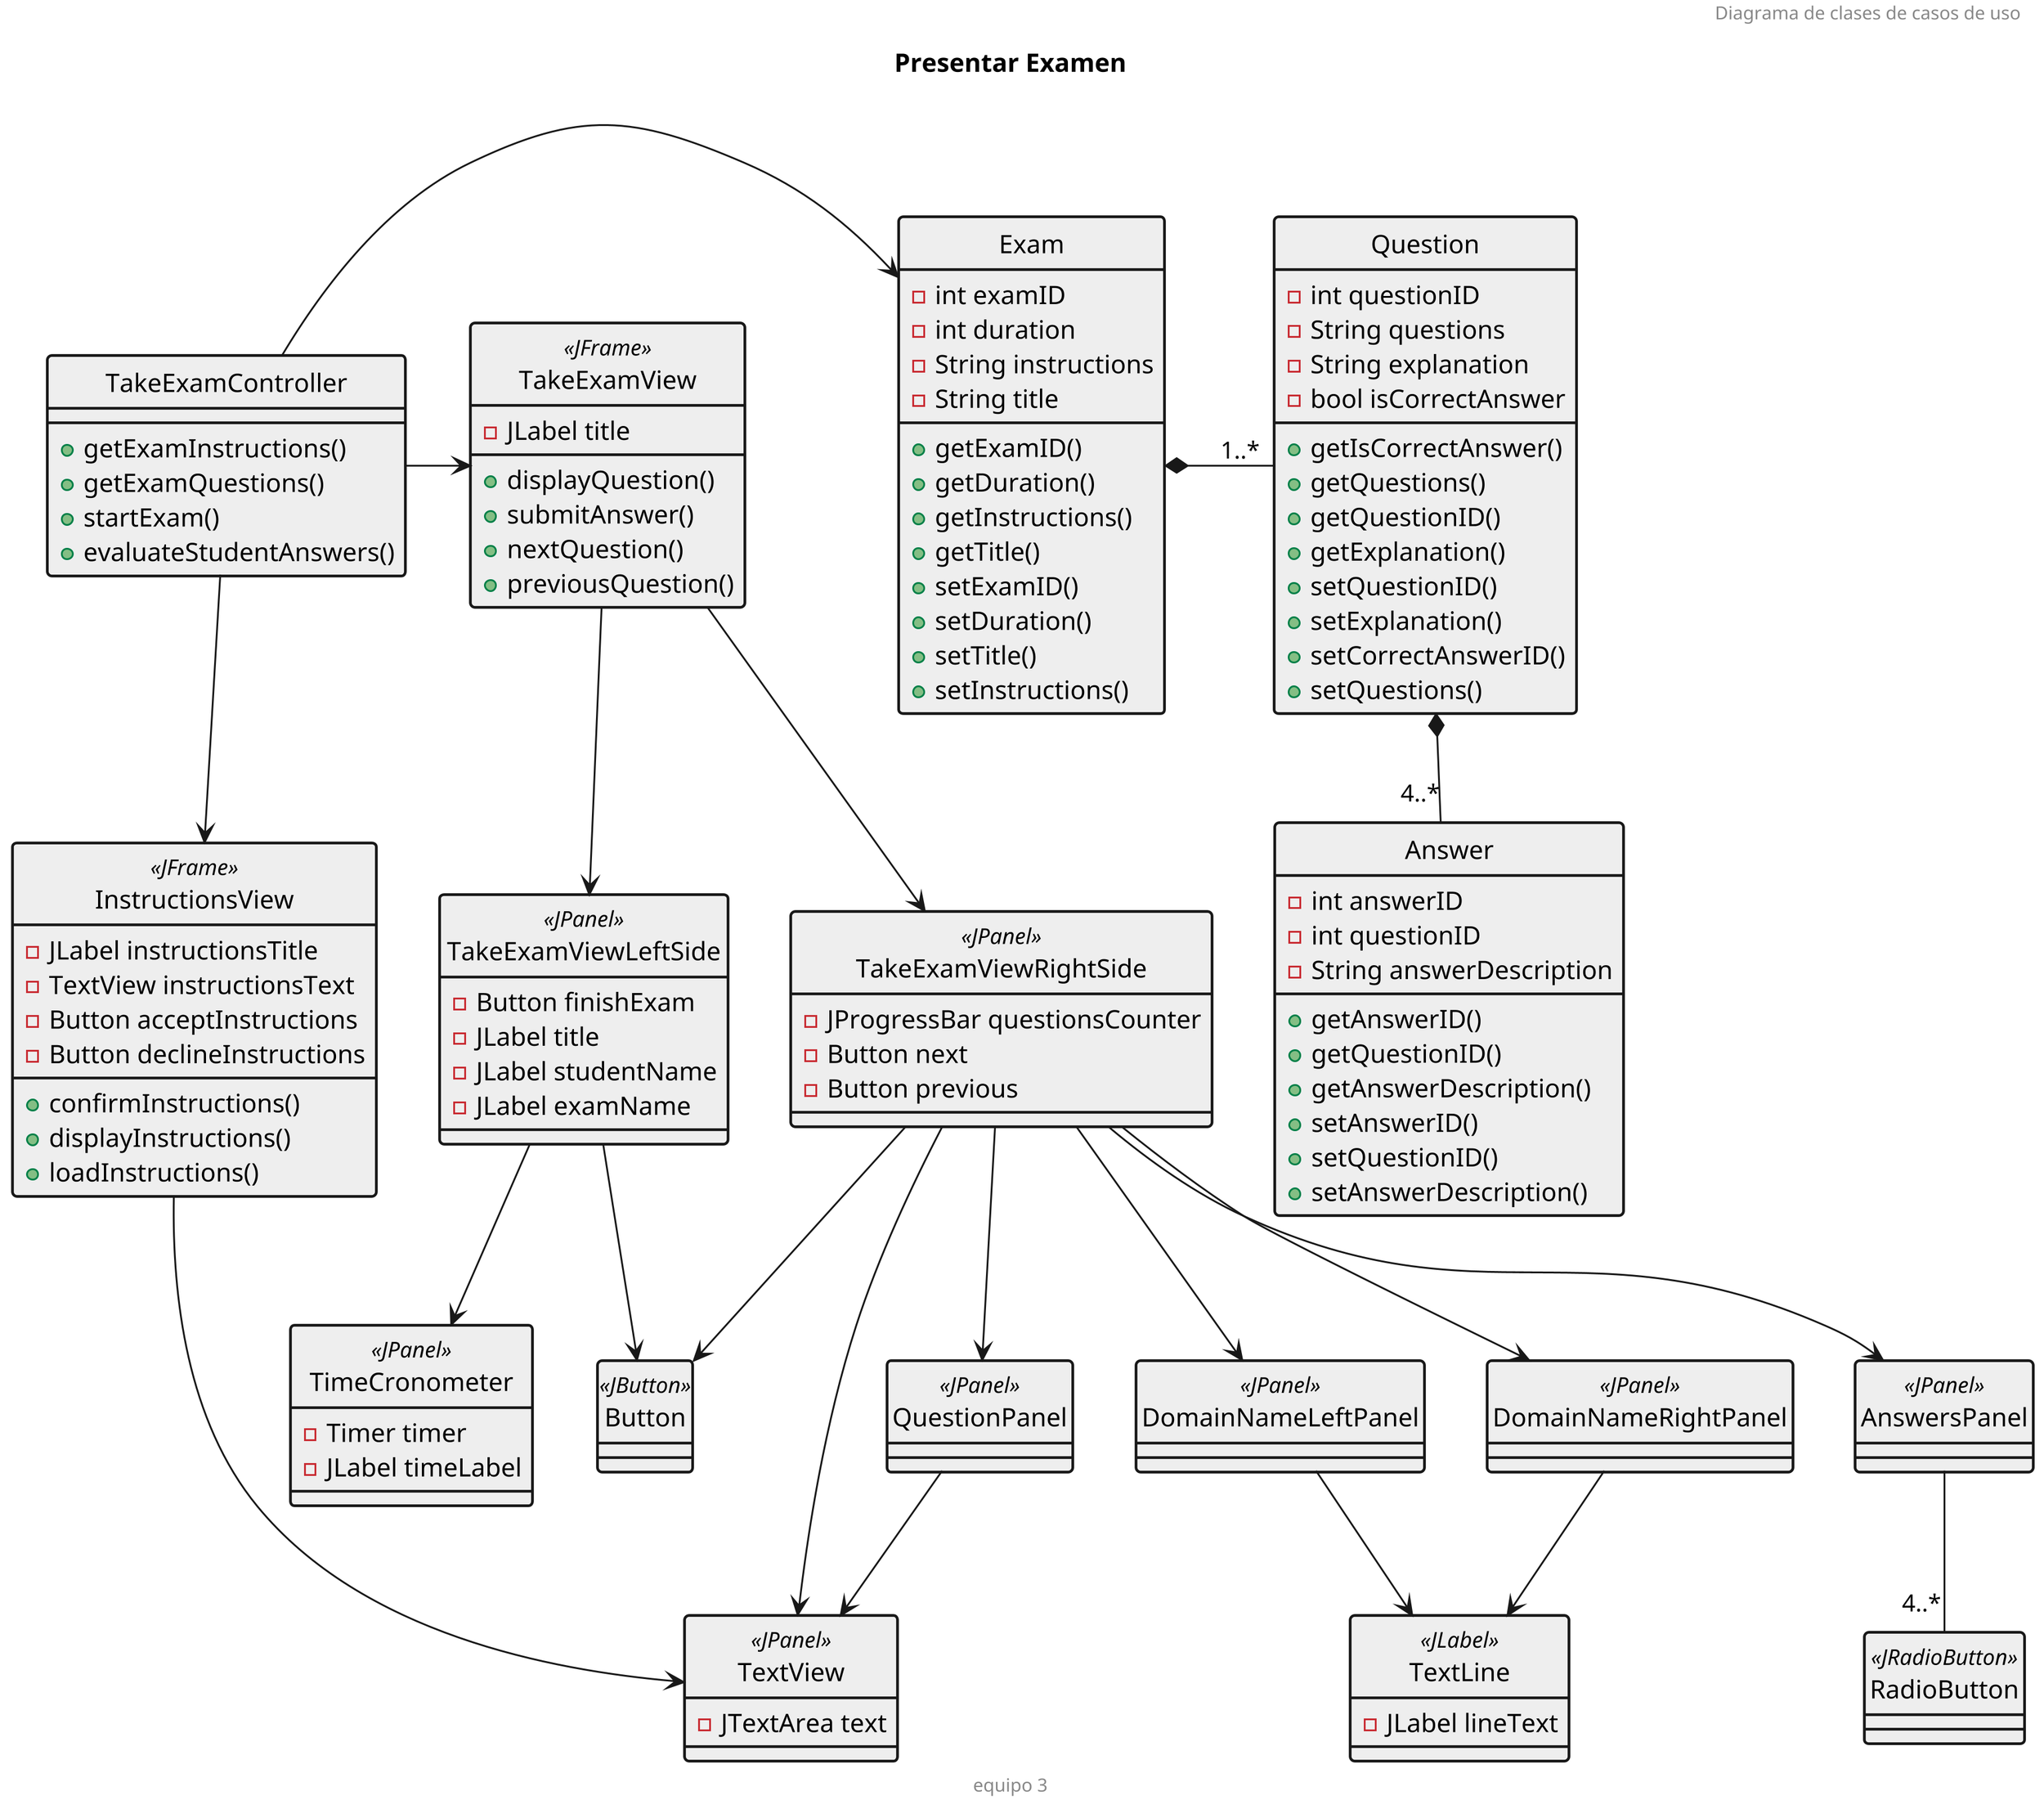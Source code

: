 @startuml "Diagrama de clases"
header Diagrama de clases de casos de uso
title  Presentar Examen 
footer equipo 3

skinparam style strictuml
skinparam ClassBackGroundColor EEEEEE
skinparam ClassBorderThickness 1.5
skinparam dpi 300

class InstructionsView <<JFrame>>{
    -JLabel instructionsTitle
    -TextView instructionsText
    -Button acceptInstructions
    -Button declineInstructions
    +confirmInstructions()
    +displayInstructions()
    +loadInstructions()
}

class Button <<JButton>>{
}

class RadioButton <<JRadioButton>>{    
}

class TextView <<JPanel>>{
    -JTextArea text
}

class TextLine <<JLabel>>{
    -JLabel lineText
}

class TakeExamController{    
    +getExamInstructions()
    +getExamQuestions()
    +startExam()
    +evaluateStudentAnswers()
}

class TakeExamView <<JFrame>>{ 
    -JLabel title   
    +displayQuestion()
    +submitAnswer()
    +nextQuestion()
    +previousQuestion()
}

class TakeExamViewLeftSide <<JPanel>>{
    -Button finishExam
    -JLabel title
    -JLabel studentName
    -JLabel examName

}

class TimeCronometer <<JPanel>>{
    -Timer timer
    -JLabel timeLabel
}

class TakeExamViewRightSide <<JPanel>>{
    -JProgressBar questionsCounter
    -Button next
    -Button previous
}

class DomainNameLeftPanel<<JPanel>>{
}

class DomainNameRightPanel<<JPanel>>{
}

class QuestionPanel <<JPanel>>{
    
}

class AnswersPanel <<JPanel>>{

}

class Exam{
    -int examID
    -int duration
    -String instructions
    -String title
    +getExamID()
    +getDuration()
    +getInstructions()
    +getTitle()
    +setExamID()
    +setDuration()
    +setTitle()
    +setInstructions()
}

class Question{
    -int questionID
    -String questions
    -String explanation
    -bool isCorrectAnswer
    +getIsCorrectAnswer()
    +getQuestions()
    +getQuestionID()
    +getExplanation()
    +setQuestionID()
    +setExplanation()
    +setCorrectAnswerID()
    +setQuestions()
}

class Answer{
    -int answerID
    -int questionID
    -String answerDescription
    +getAnswerID()
    +getQuestionID()
    +getAnswerDescription()
    +setAnswerID()
    +setQuestionID()
    +setAnswerDescription() 
}

TakeExamController->Exam
TakeExamController-down->InstructionsView
InstructionsView-->TextView
TakeExamController->TakeExamView
TakeExamView-->TakeExamViewLeftSide
TakeExamView-->TakeExamViewRightSide
TakeExamViewRightSide-->TextView
TakeExamViewRightSide-->QuestionPanel
TakeExamViewRightSide-->AnswersPanel
TakeExamViewRightSide-->DomainNameLeftPanel
TakeExamViewRightSide-->DomainNameRightPanel
TakeExamViewRightSide-->Button
TakeExamViewLeftSide-->Button
TakeExamViewLeftSide-->TimeCronometer
DomainNameLeftPanel-->TextLine
DomainNameRightPanel-->TextLine
QuestionPanel-->TextView
AnswersPanel--"4..*"RadioButton
Exam *- "1..*" Question
Question *-down- "4..*" Answer


@enduml